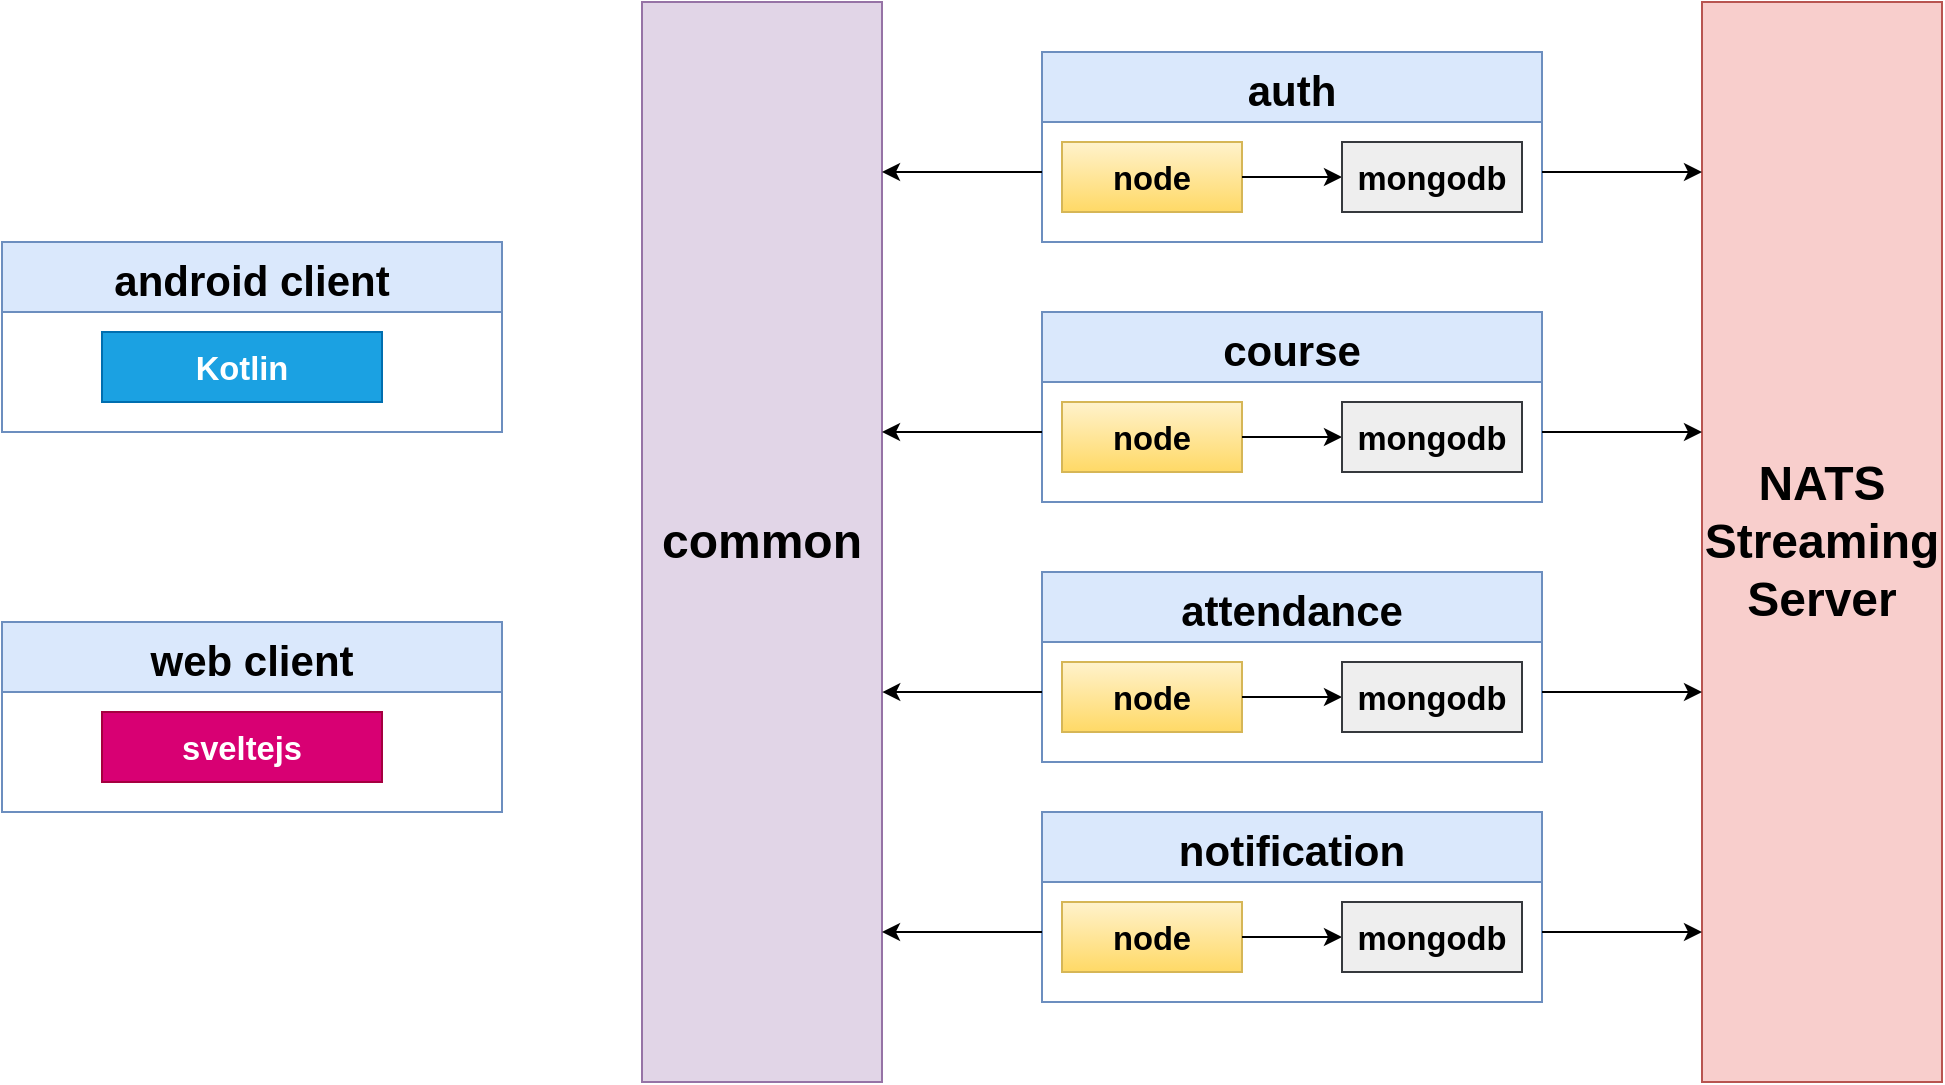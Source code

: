 <mxfile version="17.4.4" type="github">
  <diagram name="Page-1" id="5d7acffa-a066-3a61-03fe-96351882024d">
    <mxGraphModel dx="1021" dy="548" grid="1" gridSize="10" guides="1" tooltips="1" connect="1" arrows="1" fold="1" page="1" pageScale="1" pageWidth="1100" pageHeight="850" background="#ffffff" math="0" shadow="0">
      <root>
        <mxCell id="0" />
        <mxCell id="1" parent="0" />
        <mxCell id="ARuOVk7Q3wwpbp2ctb0l-2" value="&lt;h1&gt;common&lt;/h1&gt;" style="rounded=0;whiteSpace=wrap;html=1;fillColor=#e1d5e7;strokeColor=#9673a6;" vertex="1" parent="1">
          <mxGeometry x="360" y="155" width="120" height="540" as="geometry" />
        </mxCell>
        <mxCell id="ARuOVk7Q3wwpbp2ctb0l-3" value="&lt;h1 style=&quot;font-size: 24px&quot;&gt;NATS&lt;br&gt;Streaming Server&lt;/h1&gt;" style="rounded=0;whiteSpace=wrap;html=1;fillColor=#f8cecc;strokeColor=#b85450;" vertex="1" parent="1">
          <mxGeometry x="890" y="155" width="120" height="540" as="geometry" />
        </mxCell>
        <mxCell id="ARuOVk7Q3wwpbp2ctb0l-4" value="auth" style="swimlane;startSize=35;fontSize=21;fillColor=#dae8fc;strokeColor=#6c8ebf;" vertex="1" parent="1">
          <mxGeometry x="560" y="180" width="250" height="95" as="geometry" />
        </mxCell>
        <mxCell id="ARuOVk7Q3wwpbp2ctb0l-5" value="&lt;h3&gt;node&lt;/h3&gt;" style="rounded=0;whiteSpace=wrap;html=1;fontSize=14;fillColor=#fff2cc;gradientColor=#ffd966;strokeColor=#d6b656;" vertex="1" parent="ARuOVk7Q3wwpbp2ctb0l-4">
          <mxGeometry x="10" y="45" width="90" height="35" as="geometry" />
        </mxCell>
        <mxCell id="ARuOVk7Q3wwpbp2ctb0l-11" value="" style="edgeStyle=orthogonalEdgeStyle;rounded=0;orthogonalLoop=1;jettySize=auto;html=1;fontSize=21;startArrow=classic;startFill=1;endArrow=none;endFill=0;" edge="1" parent="ARuOVk7Q3wwpbp2ctb0l-4" source="ARuOVk7Q3wwpbp2ctb0l-6" target="ARuOVk7Q3wwpbp2ctb0l-5">
          <mxGeometry relative="1" as="geometry" />
        </mxCell>
        <mxCell id="ARuOVk7Q3wwpbp2ctb0l-6" value="&lt;h3&gt;mongodb&lt;/h3&gt;" style="rounded=0;whiteSpace=wrap;html=1;fontSize=14;fillColor=#eeeeee;strokeColor=#36393d;" vertex="1" parent="ARuOVk7Q3wwpbp2ctb0l-4">
          <mxGeometry x="150" y="45" width="90" height="35" as="geometry" />
        </mxCell>
        <mxCell id="ARuOVk7Q3wwpbp2ctb0l-14" value="course" style="swimlane;startSize=35;fontSize=21;fillColor=#dae8fc;strokeColor=#6c8ebf;" vertex="1" parent="1">
          <mxGeometry x="560" y="310" width="250" height="95" as="geometry" />
        </mxCell>
        <mxCell id="ARuOVk7Q3wwpbp2ctb0l-15" value="&lt;h3&gt;node&lt;/h3&gt;" style="rounded=0;whiteSpace=wrap;html=1;fontSize=14;fillColor=#fff2cc;gradientColor=#ffd966;strokeColor=#d6b656;" vertex="1" parent="ARuOVk7Q3wwpbp2ctb0l-14">
          <mxGeometry x="10" y="45" width="90" height="35" as="geometry" />
        </mxCell>
        <mxCell id="ARuOVk7Q3wwpbp2ctb0l-16" value="" style="edgeStyle=orthogonalEdgeStyle;rounded=0;orthogonalLoop=1;jettySize=auto;html=1;fontSize=21;startArrow=classic;startFill=1;endArrow=none;endFill=0;" edge="1" parent="ARuOVk7Q3wwpbp2ctb0l-14" source="ARuOVk7Q3wwpbp2ctb0l-17" target="ARuOVk7Q3wwpbp2ctb0l-15">
          <mxGeometry relative="1" as="geometry" />
        </mxCell>
        <mxCell id="ARuOVk7Q3wwpbp2ctb0l-17" value="&lt;h3&gt;mongodb&lt;/h3&gt;" style="rounded=0;whiteSpace=wrap;html=1;fontSize=14;fillColor=#eeeeee;strokeColor=#36393d;" vertex="1" parent="ARuOVk7Q3wwpbp2ctb0l-14">
          <mxGeometry x="150" y="45" width="90" height="35" as="geometry" />
        </mxCell>
        <mxCell id="ARuOVk7Q3wwpbp2ctb0l-18" value="attendance" style="swimlane;startSize=35;fontSize=21;fillColor=#dae8fc;strokeColor=#6c8ebf;" vertex="1" parent="1">
          <mxGeometry x="560" y="440" width="250" height="95" as="geometry" />
        </mxCell>
        <mxCell id="ARuOVk7Q3wwpbp2ctb0l-19" value="&lt;h3&gt;node&lt;/h3&gt;" style="rounded=0;whiteSpace=wrap;html=1;fontSize=14;fillColor=#fff2cc;gradientColor=#ffd966;strokeColor=#d6b656;" vertex="1" parent="ARuOVk7Q3wwpbp2ctb0l-18">
          <mxGeometry x="10" y="45" width="90" height="35" as="geometry" />
        </mxCell>
        <mxCell id="ARuOVk7Q3wwpbp2ctb0l-20" value="" style="edgeStyle=orthogonalEdgeStyle;rounded=0;orthogonalLoop=1;jettySize=auto;html=1;fontSize=21;startArrow=classic;startFill=1;endArrow=none;endFill=0;" edge="1" parent="ARuOVk7Q3wwpbp2ctb0l-18" source="ARuOVk7Q3wwpbp2ctb0l-21" target="ARuOVk7Q3wwpbp2ctb0l-19">
          <mxGeometry relative="1" as="geometry" />
        </mxCell>
        <mxCell id="ARuOVk7Q3wwpbp2ctb0l-21" value="&lt;h3&gt;mongodb&lt;/h3&gt;" style="rounded=0;whiteSpace=wrap;html=1;fontSize=14;fillColor=#eeeeee;strokeColor=#36393d;" vertex="1" parent="ARuOVk7Q3wwpbp2ctb0l-18">
          <mxGeometry x="150" y="45" width="90" height="35" as="geometry" />
        </mxCell>
        <mxCell id="ARuOVk7Q3wwpbp2ctb0l-22" value="notification" style="swimlane;startSize=35;fontSize=21;fillColor=#dae8fc;strokeColor=#6c8ebf;" vertex="1" parent="1">
          <mxGeometry x="560" y="560" width="250" height="95" as="geometry" />
        </mxCell>
        <mxCell id="ARuOVk7Q3wwpbp2ctb0l-23" value="&lt;h3&gt;node&lt;/h3&gt;" style="rounded=0;whiteSpace=wrap;html=1;fontSize=14;fillColor=#fff2cc;gradientColor=#ffd966;strokeColor=#d6b656;" vertex="1" parent="ARuOVk7Q3wwpbp2ctb0l-22">
          <mxGeometry x="10" y="45" width="90" height="35" as="geometry" />
        </mxCell>
        <mxCell id="ARuOVk7Q3wwpbp2ctb0l-24" value="" style="edgeStyle=orthogonalEdgeStyle;rounded=0;orthogonalLoop=1;jettySize=auto;html=1;fontSize=21;startArrow=classic;startFill=1;endArrow=none;endFill=0;" edge="1" parent="ARuOVk7Q3wwpbp2ctb0l-22" source="ARuOVk7Q3wwpbp2ctb0l-25" target="ARuOVk7Q3wwpbp2ctb0l-23">
          <mxGeometry relative="1" as="geometry" />
        </mxCell>
        <mxCell id="ARuOVk7Q3wwpbp2ctb0l-25" value="&lt;h3&gt;mongodb&lt;/h3&gt;" style="rounded=0;whiteSpace=wrap;html=1;fontSize=14;fillColor=#eeeeee;strokeColor=#36393d;gradientColor=none;" vertex="1" parent="ARuOVk7Q3wwpbp2ctb0l-22">
          <mxGeometry x="150" y="45" width="90" height="35" as="geometry" />
        </mxCell>
        <mxCell id="ARuOVk7Q3wwpbp2ctb0l-36" value="" style="endArrow=classic;html=1;rounded=0;fontSize=21;jumpSize=6;" edge="1" parent="1">
          <mxGeometry width="50" height="50" relative="1" as="geometry">
            <mxPoint x="810" y="240" as="sourcePoint" />
            <mxPoint x="890" y="240" as="targetPoint" />
          </mxGeometry>
        </mxCell>
        <mxCell id="ARuOVk7Q3wwpbp2ctb0l-37" value="" style="endArrow=classic;html=1;rounded=0;fontSize=21;jumpSize=6;" edge="1" parent="1">
          <mxGeometry width="50" height="50" relative="1" as="geometry">
            <mxPoint x="810" y="370" as="sourcePoint" />
            <mxPoint x="890" y="370" as="targetPoint" />
          </mxGeometry>
        </mxCell>
        <mxCell id="ARuOVk7Q3wwpbp2ctb0l-38" value="" style="endArrow=classic;html=1;rounded=0;fontSize=21;jumpSize=6;entryX=0;entryY=0.639;entryDx=0;entryDy=0;entryPerimeter=0;" edge="1" parent="1" target="ARuOVk7Q3wwpbp2ctb0l-3">
          <mxGeometry width="50" height="50" relative="1" as="geometry">
            <mxPoint x="810" y="500" as="sourcePoint" />
            <mxPoint x="900" y="380" as="targetPoint" />
          </mxGeometry>
        </mxCell>
        <mxCell id="ARuOVk7Q3wwpbp2ctb0l-39" value="" style="endArrow=classic;html=1;rounded=0;fontSize=21;jumpSize=6;" edge="1" parent="1">
          <mxGeometry width="50" height="50" relative="1" as="geometry">
            <mxPoint x="810" y="620" as="sourcePoint" />
            <mxPoint x="890" y="620" as="targetPoint" />
          </mxGeometry>
        </mxCell>
        <mxCell id="ARuOVk7Q3wwpbp2ctb0l-40" value="" style="endArrow=classic;html=1;rounded=0;fontSize=21;jumpSize=6;" edge="1" parent="1">
          <mxGeometry width="50" height="50" relative="1" as="geometry">
            <mxPoint x="560" y="240" as="sourcePoint" />
            <mxPoint x="480" y="240" as="targetPoint" />
          </mxGeometry>
        </mxCell>
        <mxCell id="ARuOVk7Q3wwpbp2ctb0l-41" value="" style="endArrow=classic;html=1;rounded=0;fontSize=21;jumpSize=6;entryX=1;entryY=0.861;entryDx=0;entryDy=0;entryPerimeter=0;" edge="1" parent="1" target="ARuOVk7Q3wwpbp2ctb0l-2">
          <mxGeometry width="50" height="50" relative="1" as="geometry">
            <mxPoint x="560" y="620" as="sourcePoint" />
            <mxPoint x="490" y="250" as="targetPoint" />
          </mxGeometry>
        </mxCell>
        <mxCell id="ARuOVk7Q3wwpbp2ctb0l-42" value="" style="endArrow=classic;html=1;rounded=0;fontSize=21;jumpSize=6;" edge="1" parent="1">
          <mxGeometry width="50" height="50" relative="1" as="geometry">
            <mxPoint x="560" y="370" as="sourcePoint" />
            <mxPoint x="480" y="370" as="targetPoint" />
          </mxGeometry>
        </mxCell>
        <mxCell id="ARuOVk7Q3wwpbp2ctb0l-43" value="" style="endArrow=classic;html=1;rounded=0;fontSize=21;jumpSize=6;entryX=1.001;entryY=0.639;entryDx=0;entryDy=0;entryPerimeter=0;" edge="1" parent="1" target="ARuOVk7Q3wwpbp2ctb0l-2">
          <mxGeometry width="50" height="50" relative="1" as="geometry">
            <mxPoint x="560" y="500" as="sourcePoint" />
            <mxPoint x="510" y="270" as="targetPoint" />
          </mxGeometry>
        </mxCell>
        <mxCell id="ARuOVk7Q3wwpbp2ctb0l-45" value="web client" style="swimlane;startSize=35;fontSize=21;fillColor=#dae8fc;strokeColor=#6c8ebf;" vertex="1" parent="1">
          <mxGeometry x="40" y="465" width="250" height="95" as="geometry" />
        </mxCell>
        <mxCell id="ARuOVk7Q3wwpbp2ctb0l-53" value="&lt;h3&gt;sveltejs&lt;/h3&gt;" style="rounded=0;whiteSpace=wrap;html=1;fontSize=14;fillColor=#d80073;strokeColor=#A50040;fontColor=#ffffff;" vertex="1" parent="ARuOVk7Q3wwpbp2ctb0l-45">
          <mxGeometry x="50" y="45" width="140" height="35" as="geometry" />
        </mxCell>
        <mxCell id="ARuOVk7Q3wwpbp2ctb0l-49" value="android client" style="swimlane;startSize=35;fontSize=21;fillColor=#dae8fc;strokeColor=#6c8ebf;" vertex="1" parent="1">
          <mxGeometry x="40" y="275" width="250" height="95" as="geometry" />
        </mxCell>
        <mxCell id="ARuOVk7Q3wwpbp2ctb0l-50" value="&lt;h3&gt;Kotlin&lt;/h3&gt;" style="rounded=0;whiteSpace=wrap;html=1;fontSize=14;fillColor=#1ba1e2;strokeColor=#006EAF;fontColor=#ffffff;" vertex="1" parent="ARuOVk7Q3wwpbp2ctb0l-49">
          <mxGeometry x="50" y="45" width="140" height="35" as="geometry" />
        </mxCell>
      </root>
    </mxGraphModel>
  </diagram>
</mxfile>
